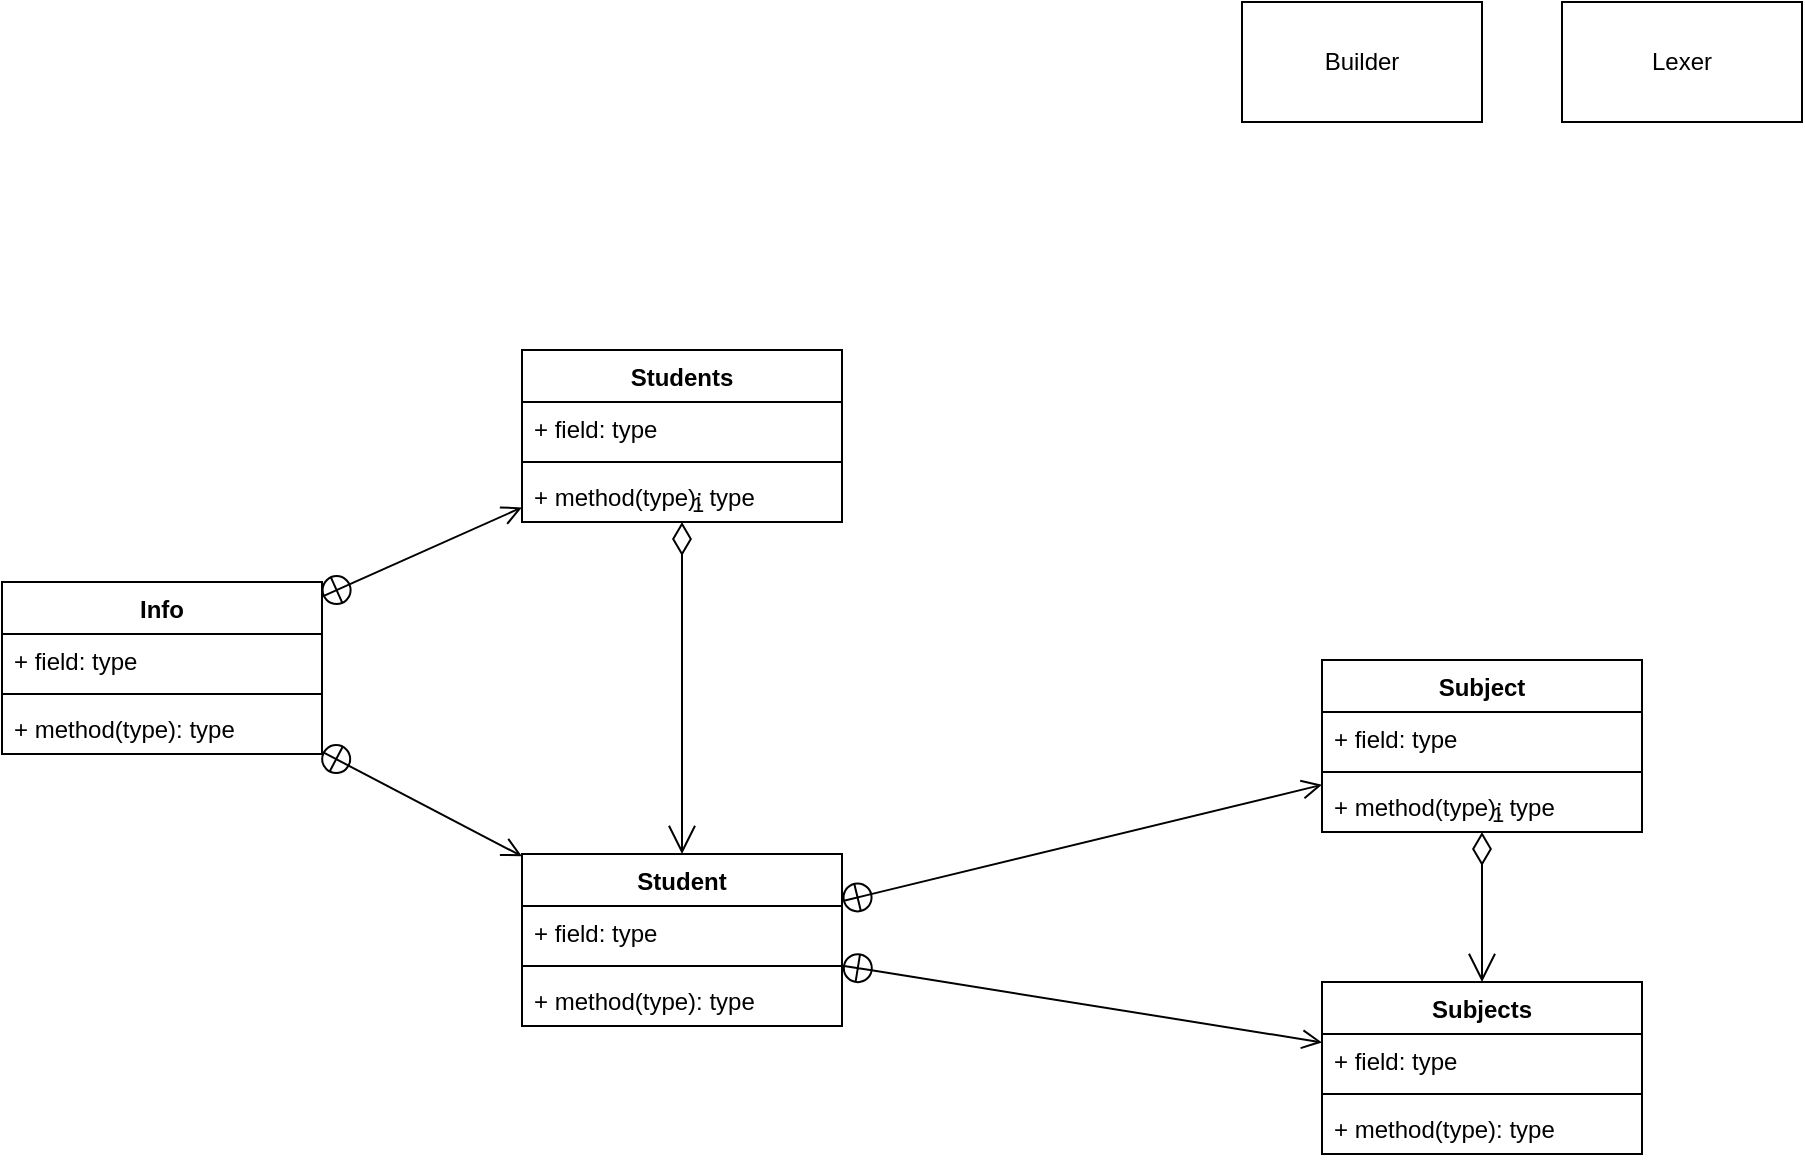 <mxfile version="10.5.4" type="device"><diagram name="Page-1" id="e7e014a7-5840-1c2e-5031-d8a46d1fe8dd"><mxGraphModel dx="1010" dy="577" grid="1" gridSize="10" guides="1" tooltips="1" connect="1" arrows="1" fold="1" page="1" pageScale="1" pageWidth="1169" pageHeight="826" background="#ffffff" math="0" shadow="0"><root><mxCell id="0"/><mxCell id="1" parent="0"/><object label="Lexer" id="t0vxODH7_rUaTgueiKk2-41"><mxCell style="rounded=0;whiteSpace=wrap;html=1;fillColor=none;" vertex="1" parent="1"><mxGeometry x="940" y="80" width="120" height="60" as="geometry"/></mxCell></object><mxCell id="t0vxODH7_rUaTgueiKk2-42" value="Builder" style="rounded=0;whiteSpace=wrap;html=1;" vertex="1" parent="1"><mxGeometry x="780" y="80" width="120" height="60" as="geometry"/></mxCell><mxCell id="t0vxODH7_rUaTgueiKk2-49" value="" style="endArrow=open;startArrow=circlePlus;endFill=0;startFill=0;endSize=8;html=1;" edge="1" parent="1" source="t0vxODH7_rUaTgueiKk2-89" target="t0vxODH7_rUaTgueiKk2-101"><mxGeometry width="160" relative="1" as="geometry"><mxPoint x="780" y="410" as="sourcePoint"/><mxPoint x="900" y="420" as="targetPoint"/></mxGeometry></mxCell><mxCell id="t0vxODH7_rUaTgueiKk2-50" value="" style="endArrow=open;startArrow=circlePlus;endFill=0;startFill=0;endSize=8;html=1;" edge="1" parent="1" source="t0vxODH7_rUaTgueiKk2-89" target="t0vxODH7_rUaTgueiKk2-97"><mxGeometry width="160" relative="1" as="geometry"><mxPoint x="460" y="460" as="sourcePoint"/><mxPoint x="620" y="460" as="targetPoint"/></mxGeometry></mxCell><mxCell id="t0vxODH7_rUaTgueiKk2-55" value="1" style="endArrow=open;html=1;endSize=12;startArrow=diamondThin;startSize=14;startFill=0;edgeStyle=orthogonalEdgeStyle;align=left;verticalAlign=bottom;" edge="1" parent="1" source="t0vxODH7_rUaTgueiKk2-97" target="t0vxODH7_rUaTgueiKk2-101"><mxGeometry x="-1" y="3" relative="1" as="geometry"><mxPoint x="1014" y="320" as="sourcePoint"/><mxPoint x="1014" y="380" as="targetPoint"/></mxGeometry></mxCell><mxCell id="t0vxODH7_rUaTgueiKk2-56" value="" style="endArrow=open;startArrow=circlePlus;endFill=0;startFill=0;endSize=8;html=1;" edge="1" parent="1" source="t0vxODH7_rUaTgueiKk2-85" target="t0vxODH7_rUaTgueiKk2-89"><mxGeometry width="160" relative="1" as="geometry"><mxPoint x="280" y="460" as="sourcePoint"/><mxPoint x="440" y="460" as="targetPoint"/></mxGeometry></mxCell><mxCell id="t0vxODH7_rUaTgueiKk2-57" value="" style="endArrow=open;startArrow=circlePlus;endFill=0;startFill=0;endSize=8;html=1;" edge="1" parent="1" source="t0vxODH7_rUaTgueiKk2-85" target="t0vxODH7_rUaTgueiKk2-93"><mxGeometry width="160" relative="1" as="geometry"><mxPoint x="320" y="230" as="sourcePoint"/><mxPoint x="480" y="230" as="targetPoint"/></mxGeometry></mxCell><mxCell id="t0vxODH7_rUaTgueiKk2-75" value="1" style="endArrow=open;html=1;endSize=12;startArrow=diamondThin;startSize=14;startFill=0;edgeStyle=orthogonalEdgeStyle;align=left;verticalAlign=bottom;" edge="1" parent="1" source="t0vxODH7_rUaTgueiKk2-93" target="t0vxODH7_rUaTgueiKk2-89"><mxGeometry x="-1" y="3" relative="1" as="geometry"><mxPoint x="330" y="620" as="sourcePoint"/><mxPoint x="490" y="620" as="targetPoint"/></mxGeometry></mxCell><mxCell id="t0vxODH7_rUaTgueiKk2-85" value="Info" style="swimlane;fontStyle=1;align=center;verticalAlign=top;childLayout=stackLayout;horizontal=1;startSize=26;horizontalStack=0;resizeParent=1;resizeParentMax=0;resizeLast=0;collapsible=1;marginBottom=0;fillColor=none;" vertex="1" parent="1"><mxGeometry x="160" y="370" width="160" height="86" as="geometry"/></mxCell><mxCell id="t0vxODH7_rUaTgueiKk2-86" value="+ field: type" style="text;strokeColor=none;fillColor=none;align=left;verticalAlign=top;spacingLeft=4;spacingRight=4;overflow=hidden;rotatable=0;points=[[0,0.5],[1,0.5]];portConstraint=eastwest;" vertex="1" parent="t0vxODH7_rUaTgueiKk2-85"><mxGeometry y="26" width="160" height="26" as="geometry"/></mxCell><mxCell id="t0vxODH7_rUaTgueiKk2-87" value="" style="line;strokeWidth=1;fillColor=none;align=left;verticalAlign=middle;spacingTop=-1;spacingLeft=3;spacingRight=3;rotatable=0;labelPosition=right;points=[];portConstraint=eastwest;" vertex="1" parent="t0vxODH7_rUaTgueiKk2-85"><mxGeometry y="52" width="160" height="8" as="geometry"/></mxCell><mxCell id="t0vxODH7_rUaTgueiKk2-88" value="+ method(type): type" style="text;strokeColor=none;fillColor=none;align=left;verticalAlign=top;spacingLeft=4;spacingRight=4;overflow=hidden;rotatable=0;points=[[0,0.5],[1,0.5]];portConstraint=eastwest;" vertex="1" parent="t0vxODH7_rUaTgueiKk2-85"><mxGeometry y="60" width="160" height="26" as="geometry"/></mxCell><mxCell id="t0vxODH7_rUaTgueiKk2-89" value="Student" style="swimlane;fontStyle=1;align=center;verticalAlign=top;childLayout=stackLayout;horizontal=1;startSize=26;horizontalStack=0;resizeParent=1;resizeParentMax=0;resizeLast=0;collapsible=1;marginBottom=0;fillColor=none;" vertex="1" parent="1"><mxGeometry x="420" y="506" width="160" height="86" as="geometry"/></mxCell><mxCell id="t0vxODH7_rUaTgueiKk2-90" value="+ field: type" style="text;strokeColor=none;fillColor=none;align=left;verticalAlign=top;spacingLeft=4;spacingRight=4;overflow=hidden;rotatable=0;points=[[0,0.5],[1,0.5]];portConstraint=eastwest;" vertex="1" parent="t0vxODH7_rUaTgueiKk2-89"><mxGeometry y="26" width="160" height="26" as="geometry"/></mxCell><mxCell id="t0vxODH7_rUaTgueiKk2-91" value="" style="line;strokeWidth=1;fillColor=none;align=left;verticalAlign=middle;spacingTop=-1;spacingLeft=3;spacingRight=3;rotatable=0;labelPosition=right;points=[];portConstraint=eastwest;" vertex="1" parent="t0vxODH7_rUaTgueiKk2-89"><mxGeometry y="52" width="160" height="8" as="geometry"/></mxCell><mxCell id="t0vxODH7_rUaTgueiKk2-92" value="+ method(type): type" style="text;strokeColor=none;fillColor=none;align=left;verticalAlign=top;spacingLeft=4;spacingRight=4;overflow=hidden;rotatable=0;points=[[0,0.5],[1,0.5]];portConstraint=eastwest;" vertex="1" parent="t0vxODH7_rUaTgueiKk2-89"><mxGeometry y="60" width="160" height="26" as="geometry"/></mxCell><mxCell id="t0vxODH7_rUaTgueiKk2-93" value="Students" style="swimlane;fontStyle=1;align=center;verticalAlign=top;childLayout=stackLayout;horizontal=1;startSize=26;horizontalStack=0;resizeParent=1;resizeParentMax=0;resizeLast=0;collapsible=1;marginBottom=0;fillColor=none;" vertex="1" parent="1"><mxGeometry x="420" y="254" width="160" height="86" as="geometry"/></mxCell><mxCell id="t0vxODH7_rUaTgueiKk2-94" value="+ field: type" style="text;strokeColor=none;fillColor=none;align=left;verticalAlign=top;spacingLeft=4;spacingRight=4;overflow=hidden;rotatable=0;points=[[0,0.5],[1,0.5]];portConstraint=eastwest;" vertex="1" parent="t0vxODH7_rUaTgueiKk2-93"><mxGeometry y="26" width="160" height="26" as="geometry"/></mxCell><mxCell id="t0vxODH7_rUaTgueiKk2-95" value="" style="line;strokeWidth=1;fillColor=none;align=left;verticalAlign=middle;spacingTop=-1;spacingLeft=3;spacingRight=3;rotatable=0;labelPosition=right;points=[];portConstraint=eastwest;" vertex="1" parent="t0vxODH7_rUaTgueiKk2-93"><mxGeometry y="52" width="160" height="8" as="geometry"/></mxCell><mxCell id="t0vxODH7_rUaTgueiKk2-96" value="+ method(type): type" style="text;strokeColor=none;fillColor=none;align=left;verticalAlign=top;spacingLeft=4;spacingRight=4;overflow=hidden;rotatable=0;points=[[0,0.5],[1,0.5]];portConstraint=eastwest;" vertex="1" parent="t0vxODH7_rUaTgueiKk2-93"><mxGeometry y="60" width="160" height="26" as="geometry"/></mxCell><mxCell id="t0vxODH7_rUaTgueiKk2-97" value="Subject" style="swimlane;fontStyle=1;align=center;verticalAlign=top;childLayout=stackLayout;horizontal=1;startSize=26;horizontalStack=0;resizeParent=1;resizeParentMax=0;resizeLast=0;collapsible=1;marginBottom=0;fillColor=none;" vertex="1" parent="1"><mxGeometry x="820" y="409" width="160" height="86" as="geometry"/></mxCell><mxCell id="t0vxODH7_rUaTgueiKk2-98" value="+ field: type" style="text;strokeColor=none;fillColor=none;align=left;verticalAlign=top;spacingLeft=4;spacingRight=4;overflow=hidden;rotatable=0;points=[[0,0.5],[1,0.5]];portConstraint=eastwest;" vertex="1" parent="t0vxODH7_rUaTgueiKk2-97"><mxGeometry y="26" width="160" height="26" as="geometry"/></mxCell><mxCell id="t0vxODH7_rUaTgueiKk2-99" value="" style="line;strokeWidth=1;fillColor=none;align=left;verticalAlign=middle;spacingTop=-1;spacingLeft=3;spacingRight=3;rotatable=0;labelPosition=right;points=[];portConstraint=eastwest;" vertex="1" parent="t0vxODH7_rUaTgueiKk2-97"><mxGeometry y="52" width="160" height="8" as="geometry"/></mxCell><mxCell id="t0vxODH7_rUaTgueiKk2-100" value="+ method(type): type" style="text;strokeColor=none;fillColor=none;align=left;verticalAlign=top;spacingLeft=4;spacingRight=4;overflow=hidden;rotatable=0;points=[[0,0.5],[1,0.5]];portConstraint=eastwest;" vertex="1" parent="t0vxODH7_rUaTgueiKk2-97"><mxGeometry y="60" width="160" height="26" as="geometry"/></mxCell><mxCell id="t0vxODH7_rUaTgueiKk2-101" value="Subjects" style="swimlane;fontStyle=1;align=center;verticalAlign=top;childLayout=stackLayout;horizontal=1;startSize=26;horizontalStack=0;resizeParent=1;resizeParentMax=0;resizeLast=0;collapsible=1;marginBottom=0;fillColor=none;" vertex="1" parent="1"><mxGeometry x="820" y="570" width="160" height="86" as="geometry"/></mxCell><mxCell id="t0vxODH7_rUaTgueiKk2-102" value="+ field: type" style="text;strokeColor=none;fillColor=none;align=left;verticalAlign=top;spacingLeft=4;spacingRight=4;overflow=hidden;rotatable=0;points=[[0,0.5],[1,0.5]];portConstraint=eastwest;" vertex="1" parent="t0vxODH7_rUaTgueiKk2-101"><mxGeometry y="26" width="160" height="26" as="geometry"/></mxCell><mxCell id="t0vxODH7_rUaTgueiKk2-103" value="" style="line;strokeWidth=1;fillColor=none;align=left;verticalAlign=middle;spacingTop=-1;spacingLeft=3;spacingRight=3;rotatable=0;labelPosition=right;points=[];portConstraint=eastwest;" vertex="1" parent="t0vxODH7_rUaTgueiKk2-101"><mxGeometry y="52" width="160" height="8" as="geometry"/></mxCell><mxCell id="t0vxODH7_rUaTgueiKk2-104" value="+ method(type): type" style="text;strokeColor=none;fillColor=none;align=left;verticalAlign=top;spacingLeft=4;spacingRight=4;overflow=hidden;rotatable=0;points=[[0,0.5],[1,0.5]];portConstraint=eastwest;" vertex="1" parent="t0vxODH7_rUaTgueiKk2-101"><mxGeometry y="60" width="160" height="26" as="geometry"/></mxCell></root></mxGraphModel></diagram></mxfile>